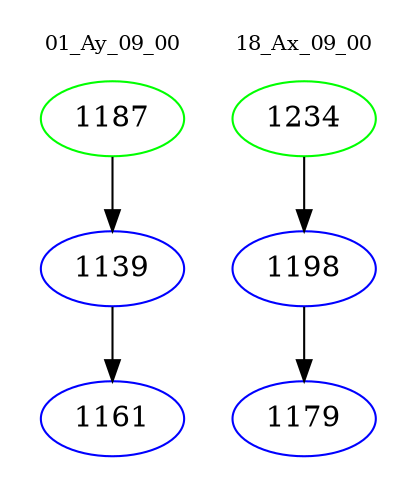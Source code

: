 digraph{
subgraph cluster_0 {
color = white
label = "01_Ay_09_00";
fontsize=10;
T0_1187 [label="1187", color="green"]
T0_1187 -> T0_1139 [color="black"]
T0_1139 [label="1139", color="blue"]
T0_1139 -> T0_1161 [color="black"]
T0_1161 [label="1161", color="blue"]
}
subgraph cluster_1 {
color = white
label = "18_Ax_09_00";
fontsize=10;
T1_1234 [label="1234", color="green"]
T1_1234 -> T1_1198 [color="black"]
T1_1198 [label="1198", color="blue"]
T1_1198 -> T1_1179 [color="black"]
T1_1179 [label="1179", color="blue"]
}
}
